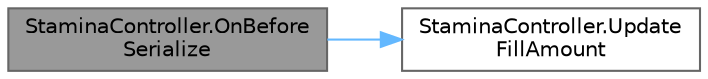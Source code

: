 digraph "StaminaController.OnBeforeSerialize"
{
 // LATEX_PDF_SIZE
  bgcolor="transparent";
  edge [fontname=Helvetica,fontsize=10,labelfontname=Helvetica,labelfontsize=10];
  node [fontname=Helvetica,fontsize=10,shape=box,height=0.2,width=0.4];
  rankdir="LR";
  Node1 [id="Node000001",label="StaminaController.OnBefore\lSerialize",height=0.2,width=0.4,color="gray40", fillcolor="grey60", style="filled", fontcolor="black",tooltip="インスペクターで値を変更した時に呼ばれる（保存前）"];
  Node1 -> Node2 [id="edge1_Node000001_Node000002",color="steelblue1",style="solid",tooltip=" "];
  Node2 [id="Node000002",label="StaminaController.Update\lFillAmount",height=0.2,width=0.4,color="grey40", fillcolor="white", style="filled",URL="$class_stamina_controller.html#a5e889f42481f97209b08f8b8ab6c6219",tooltip=" "];
}
